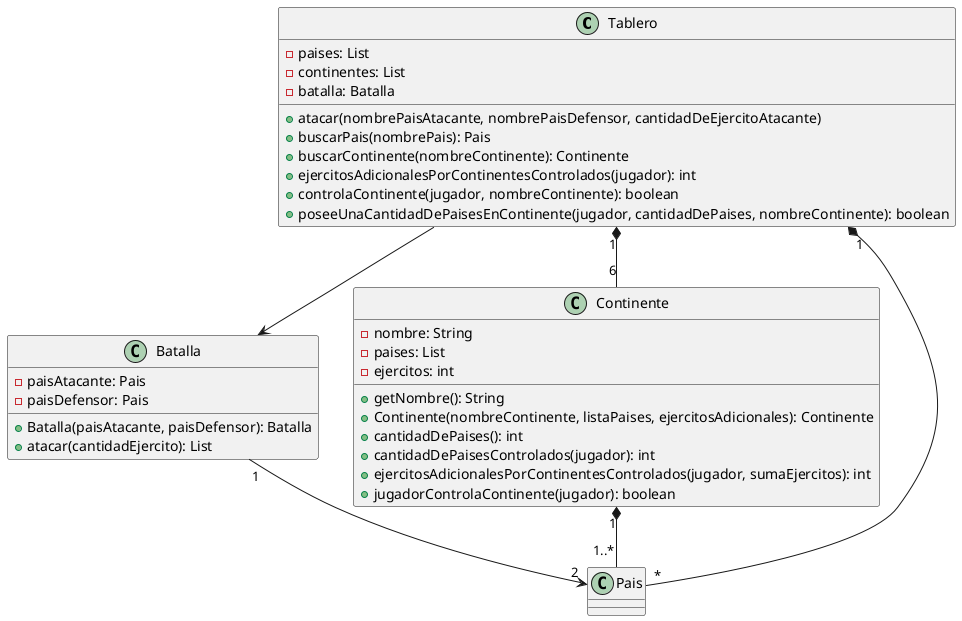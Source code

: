 @startuml

Tablero "1" *-- "6" Continente
Tablero "1" *-- "*" Pais
Tablero -> Batalla
Batalla "1" --> "2" Pais
Continente "1" *-- "1..*" Pais

class Tablero {
	- paises: List
    - continentes: List
    - batalla: Batalla

	+ atacar(nombrePaisAtacante, nombrePaisDefensor, cantidadDeEjercitoAtacante)
	+ buscarPais(nombrePais): Pais
	+ buscarContinente(nombreContinente): Continente
	+ ejercitosAdicionalesPorContinentesControlados(jugador): int
	+ controlaContinente(jugador, nombreContinente): boolean
	+ poseeUnaCantidadDePaisesEnContinente(jugador, cantidadDePaises, nombreContinente): boolean
}

class Batalla {
	- paisAtacante: Pais
    - paisDefensor: Pais

	+ Batalla(paisAtacante, paisDefensor): Batalla
	+ atacar(cantidadEjercito): List
}

class Continente {
	- nombre: String
    - paises: List
    - ejercitos: int

	+ getNombre(): String
	+ Continente(nombreContinente, listaPaises, ejercitosAdicionales): Continente
	+ cantidadDePaises(): int
	+ cantidadDePaisesControlados(jugador): int
	+ ejercitosAdicionalesPorContinentesControlados(jugador, sumaEjercitos): int
	+ jugadorControlaContinente(jugador): boolean
}

@enduml